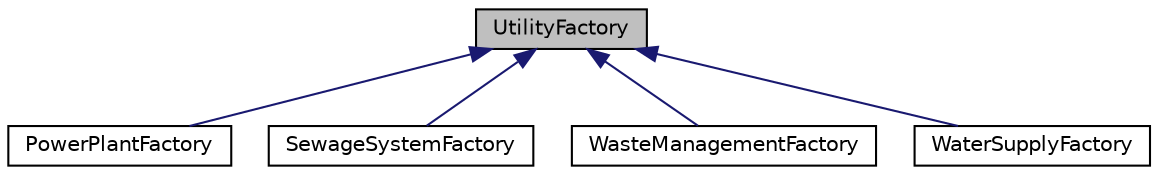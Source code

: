 digraph "UtilityFactory"
{
 // LATEX_PDF_SIZE
  edge [fontname="Helvetica",fontsize="10",labelfontname="Helvetica",labelfontsize="10"];
  node [fontname="Helvetica",fontsize="10",shape=record];
  Node1 [label="UtilityFactory",height=0.2,width=0.4,color="black", fillcolor="grey75", style="filled", fontcolor="black",tooltip=" "];
  Node1 -> Node2 [dir="back",color="midnightblue",fontsize="10",style="solid",fontname="Helvetica"];
  Node2 [label="PowerPlantFactory",height=0.2,width=0.4,color="black", fillcolor="white", style="filled",URL="$classPowerPlantFactory.html",tooltip=" "];
  Node1 -> Node3 [dir="back",color="midnightblue",fontsize="10",style="solid",fontname="Helvetica"];
  Node3 [label="SewageSystemFactory",height=0.2,width=0.4,color="black", fillcolor="white", style="filled",URL="$classSewageSystemFactory.html",tooltip=" "];
  Node1 -> Node4 [dir="back",color="midnightblue",fontsize="10",style="solid",fontname="Helvetica"];
  Node4 [label="WasteManagementFactory",height=0.2,width=0.4,color="black", fillcolor="white", style="filled",URL="$classWasteManagementFactory.html",tooltip=" "];
  Node1 -> Node5 [dir="back",color="midnightblue",fontsize="10",style="solid",fontname="Helvetica"];
  Node5 [label="WaterSupplyFactory",height=0.2,width=0.4,color="black", fillcolor="white", style="filled",URL="$classWaterSupplyFactory.html",tooltip=" "];
}
